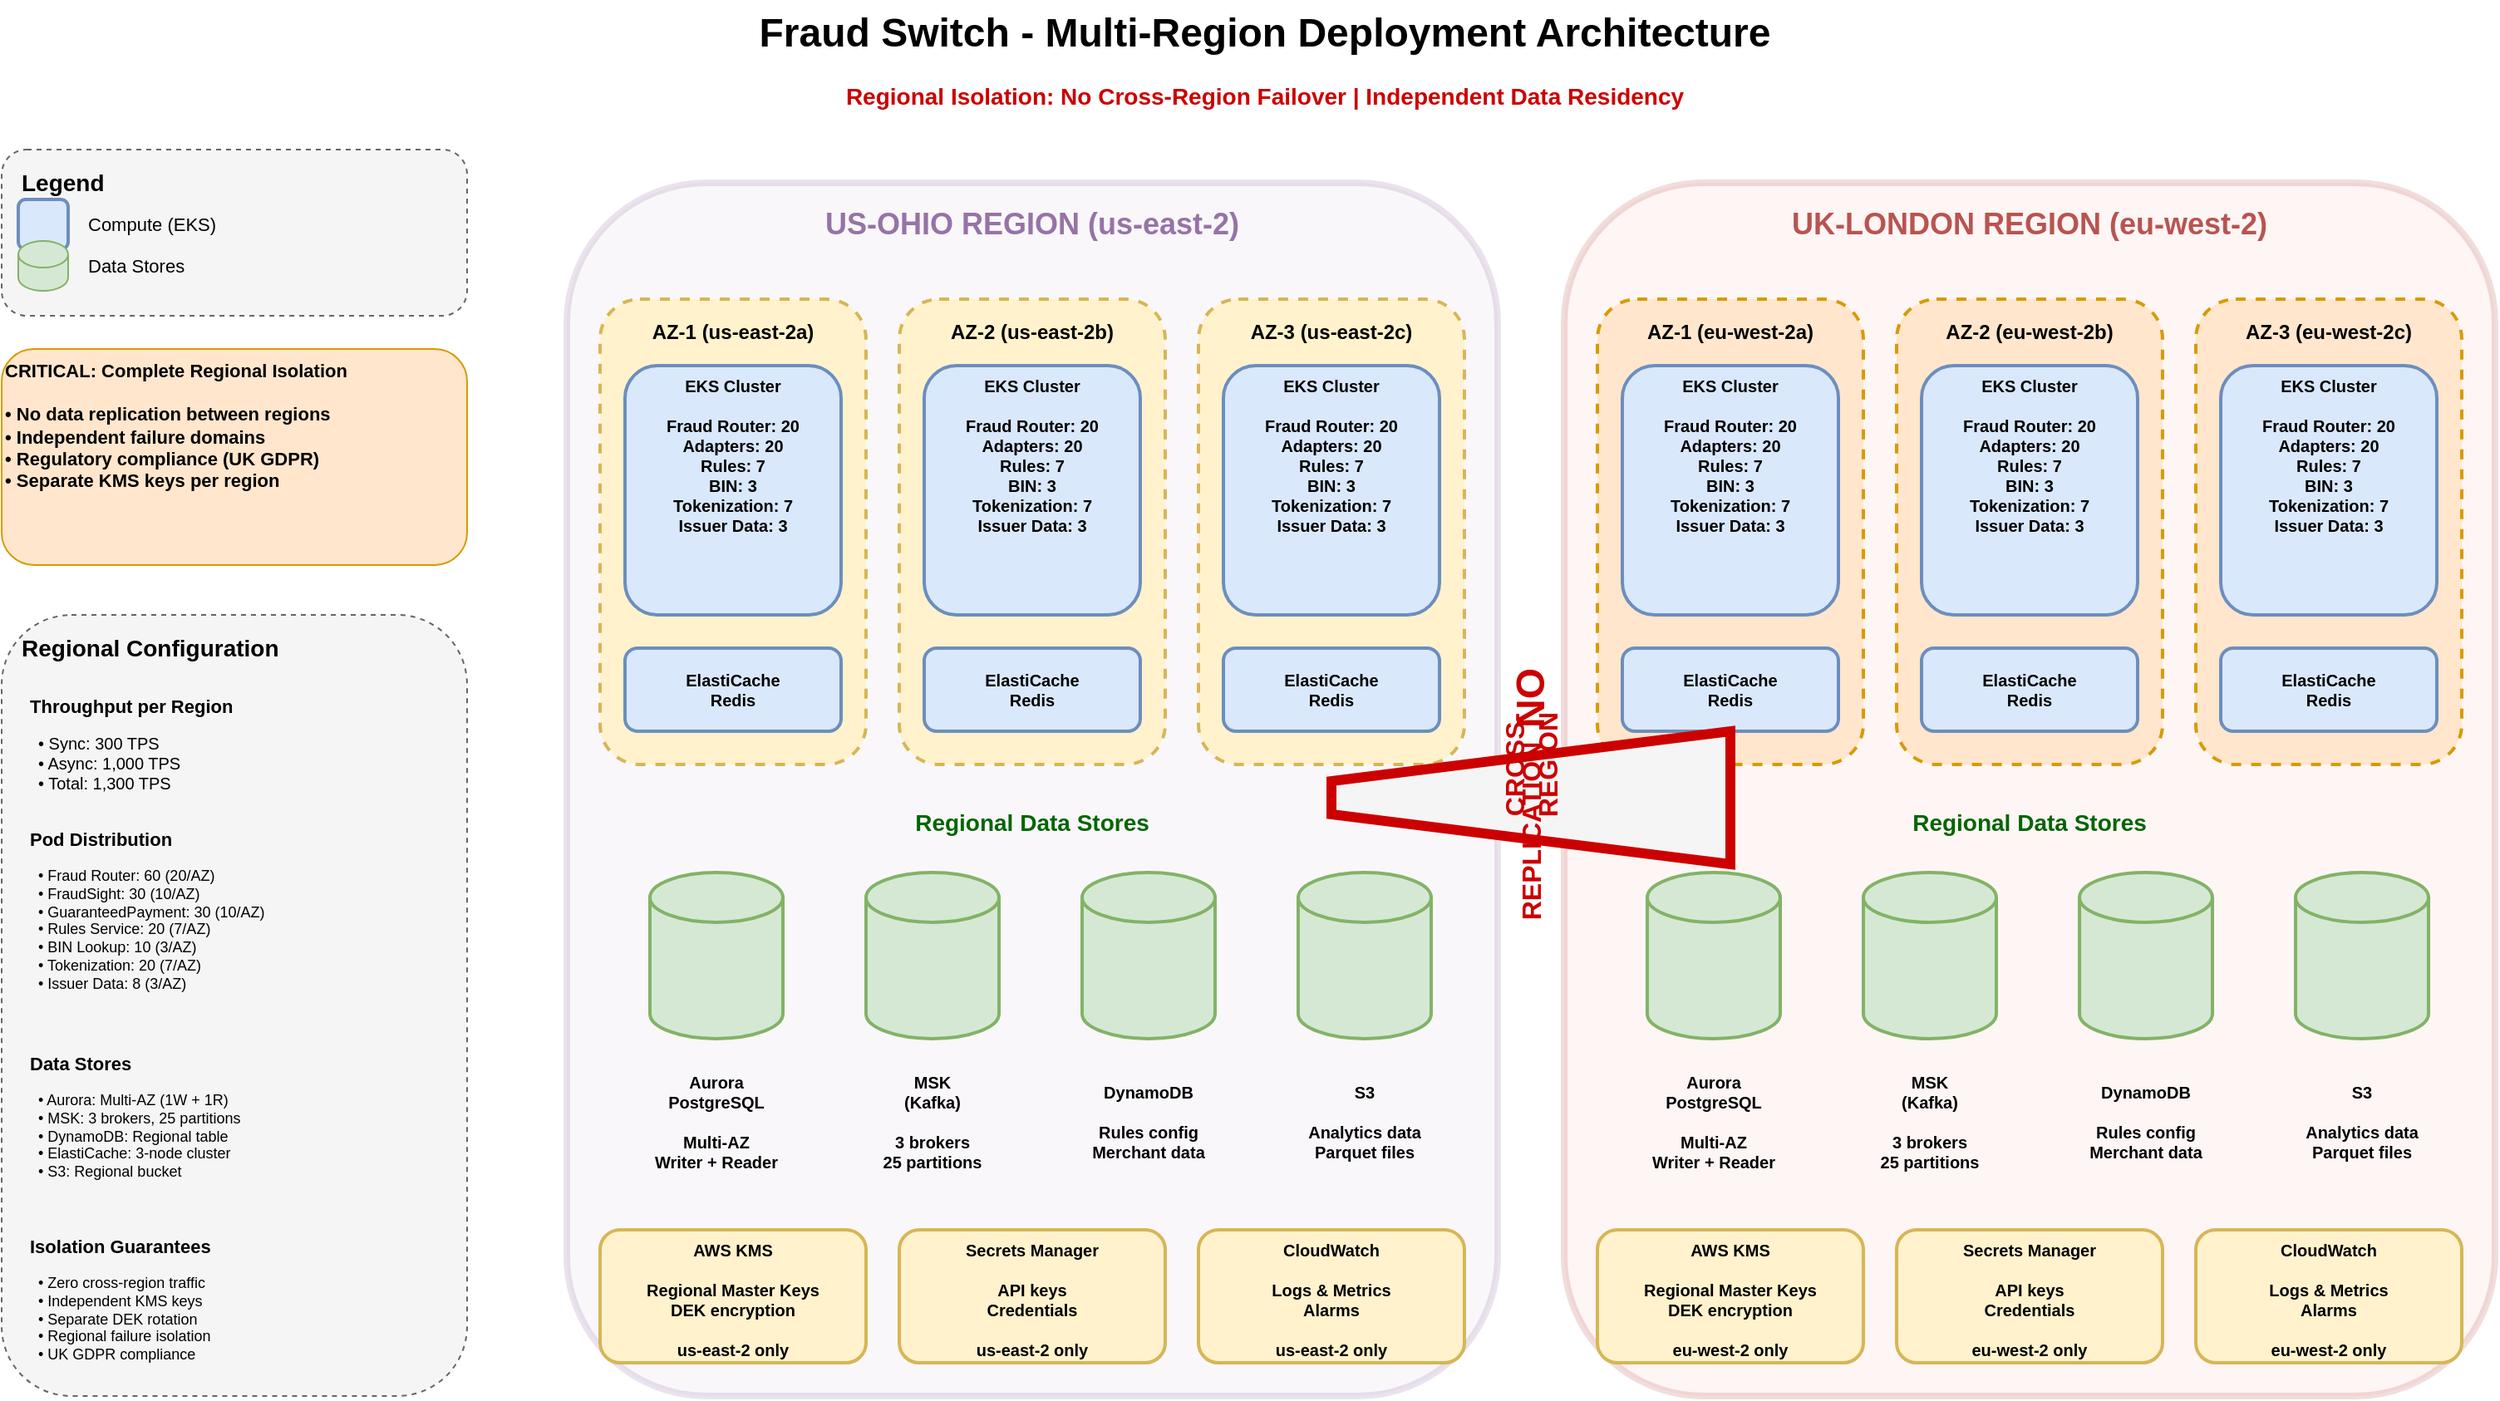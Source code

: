 <mxfile version="22.1.0" type="device">
  <diagram name="Multi-Region Deployment" id="multi-region-deployment">
    <mxGraphModel dx="1600" dy="900" grid="1" gridSize="10" guides="1" tooltips="1" connect="1" arrows="1" fold="1" page="1" pageScale="1" pageWidth="1600" pageHeight="900" math="0" shadow="0">
      <root>
        <mxCell id="0" />
        <mxCell id="1" parent="0" />
        
        <mxCell id="title" value="Fraud Switch - Multi-Region Deployment Architecture" style="text;html=1;strokeColor=none;fillColor=none;align=center;verticalAlign=middle;whiteSpace=wrap;rounded=0;fontSize=24;fontStyle=1" vertex="1" parent="1">
          <mxGeometry x="400" y="20" width="800" height="40" as="geometry" />
        </mxCell>
        
        <mxCell id="subtitle" value="Regional Isolation: No Cross-Region Failover | Independent Data Residency" style="text;html=1;strokeColor=none;fillColor=none;align=center;verticalAlign=middle;whiteSpace=wrap;rounded=0;fontSize=14;fontColor=#CC0000;fontStyle=1" vertex="1" parent="1">
          <mxGeometry x="400" y="65" width="800" height="25" as="geometry" />
        </mxCell>
        
        <mxCell id="legend-box" value="" style="rounded=1;whiteSpace=wrap;html=1;fillColor=#f5f5f5;strokeColor=#666666;dashed=1;" vertex="1" parent="1">
          <mxGeometry x="40" y="110" width="280" height="100" as="geometry" />
        </mxCell>
        <mxCell id="legend-title" value="Legend" style="text;html=1;strokeColor=none;fillColor=none;align=left;verticalAlign=middle;whiteSpace=wrap;rounded=0;fontSize=14;fontStyle=1" vertex="1" parent="1">
          <mxGeometry x="50" y="120" width="100" height="20" as="geometry" />
        </mxCell>
        <mxCell id="legend-compute" value="Compute (EKS)" style="text;html=1;strokeColor=none;fillColor=none;align=left;verticalAlign=middle;whiteSpace=wrap;rounded=0;fontSize=11;" vertex="1" parent="1">
          <mxGeometry x="90" y="145" width="150" height="20" as="geometry" />
        </mxCell>
        <mxCell id="legend-data" value="Data Stores" style="text;html=1;strokeColor=none;fillColor=none;align=left;verticalAlign=middle;whiteSpace=wrap;rounded=0;fontSize=11;" vertex="1" parent="1">
          <mxGeometry x="90" y="170" width="150" height="20" as="geometry" />
        </mxCell>
        <mxCell id="legend-compute-box" value="" style="rounded=1;whiteSpace=wrap;html=1;fillColor=#dae8fc;strokeColor=#6c8ebf;strokeWidth=2;" vertex="1" parent="1">
          <mxGeometry x="50" y="140" width="30" height="30" as="geometry" />
        </mxCell>
        <mxCell id="legend-data-box" value="" style="shape=cylinder3;whiteSpace=wrap;html=1;boundedLbl=1;backgroundOutline=1;size=8;fillColor=#d5e8d4;strokeColor=#82b366;" vertex="1" parent="1">
          <mxGeometry x="50" y="165" width="30" height="30" as="geometry" />
        </mxCell>

        <mxCell id="isolation-note" value="CRITICAL: Complete Regional Isolation&#xa;&#xa;• No data replication between regions&#xa;• Independent failure domains&#xa;• Regulatory compliance (UK GDPR)&#xa;• Separate KMS keys per region" style="text;html=1;strokeColor=#d79b00;fillColor=#ffe6cc;align=left;verticalAlign=top;whiteSpace=wrap;rounded=1;fontSize=11;fontStyle=1" vertex="1" parent="1">
          <mxGeometry x="40" y="230" width="280" height="130" as="geometry" />
        </mxCell>

        <mxCell id="us-region-box" value="" style="rounded=1;whiteSpace=wrap;html=1;fillColor=#e1d5e7;strokeColor=#9673a6;strokeWidth=4;opacity=20;" vertex="1" parent="1">
          <mxGeometry x="380" y="130" width="560" height="730" as="geometry" />
        </mxCell>
        
        <mxCell id="us-region-label" value="US-OHIO REGION (us-east-2)" style="text;html=1;strokeColor=none;fillColor=none;align=center;verticalAlign=middle;whiteSpace=wrap;rounded=0;fontSize=18;fontStyle=1;fontColor=#9673a6;" vertex="1" parent="1">
          <mxGeometry x="490" y="140" width="340" height="30" as="geometry" />
        </mxCell>

        <mxCell id="us-az1-box" value="" style="rounded=1;whiteSpace=wrap;html=1;fillColor=#fff2cc;strokeColor=#d6b656;strokeWidth=2;dashed=1;" vertex="1" parent="1">
          <mxGeometry x="400" y="200" width="160" height="280" as="geometry" />
        </mxCell>
        <mxCell id="us-az1-label" value="AZ-1 (us-east-2a)" style="text;html=1;strokeColor=none;fillColor=none;align=center;verticalAlign=middle;whiteSpace=wrap;rounded=0;fontSize=12;fontStyle=1" vertex="1" parent="1">
          <mxGeometry x="410" y="210" width="140" height="20" as="geometry" />
        </mxCell>

        <mxCell id="us-az2-box" value="" style="rounded=1;whiteSpace=wrap;html=1;fillColor=#fff2cc;strokeColor=#d6b656;strokeWidth=2;dashed=1;" vertex="1" parent="1">
          <mxGeometry x="580" y="200" width="160" height="280" as="geometry" />
        </mxCell>
        <mxCell id="us-az2-label" value="AZ-2 (us-east-2b)" style="text;html=1;strokeColor=none;fillColor=none;align=center;verticalAlign=middle;whiteSpace=wrap;rounded=0;fontSize=12;fontStyle=1" vertex="1" parent="1">
          <mxGeometry x="590" y="210" width="140" height="20" as="geometry" />
        </mxCell>

        <mxCell id="us-az3-box" value="" style="rounded=1;whiteSpace=wrap;html=1;fillColor=#fff2cc;strokeColor=#d6b656;strokeWidth=2;dashed=1;" vertex="1" parent="1">
          <mxGeometry x="760" y="200" width="160" height="280" as="geometry" />
        </mxCell>
        <mxCell id="us-az3-label" value="AZ-3 (us-east-2c)" style="text;html=1;strokeColor=none;fillColor=none;align=center;verticalAlign=middle;whiteSpace=wrap;rounded=0;fontSize=12;fontStyle=1" vertex="1" parent="1">
          <mxGeometry x="770" y="210" width="140" height="20" as="geometry" />
        </mxCell>

        <mxCell id="us-eks-az1" value="EKS Cluster&#xa;&#xa;Fraud Router: 20&#xa;Adapters: 20&#xa;Rules: 7&#xa;BIN: 3&#xa;Tokenization: 7&#xa;Issuer Data: 3" style="rounded=1;whiteSpace=wrap;html=1;fillColor=#dae8fc;strokeColor=#6c8ebf;verticalAlign=top;fontSize=10;fontStyle=1;strokeWidth=2;" vertex="1" parent="1">
          <mxGeometry x="415" y="240" width="130" height="150" as="geometry" />
        </mxCell>

        <mxCell id="us-eks-az2" value="EKS Cluster&#xa;&#xa;Fraud Router: 20&#xa;Adapters: 20&#xa;Rules: 7&#xa;BIN: 3&#xa;Tokenization: 7&#xa;Issuer Data: 3" style="rounded=1;whiteSpace=wrap;html=1;fillColor=#dae8fc;strokeColor=#6c8ebf;verticalAlign=top;fontSize=10;fontStyle=1;strokeWidth=2;" vertex="1" parent="1">
          <mxGeometry x="595" y="240" width="130" height="150" as="geometry" />
        </mxCell>

        <mxCell id="us-eks-az3" value="EKS Cluster&#xa;&#xa;Fraud Router: 20&#xa;Adapters: 20&#xa;Rules: 7&#xa;BIN: 3&#xa;Tokenization: 7&#xa;Issuer Data: 3" style="rounded=1;whiteSpace=wrap;html=1;fillColor=#dae8fc;strokeColor=#6c8ebf;verticalAlign=top;fontSize=10;fontStyle=1;strokeWidth=2;" vertex="1" parent="1">
          <mxGeometry x="775" y="240" width="130" height="150" as="geometry" />
        </mxCell>

        <mxCell id="us-redis-az1" value="ElastiCache&#xa;Redis" style="rounded=1;whiteSpace=wrap;html=1;fillColor=#dae8fc;strokeColor=#6c8ebf;fontSize=10;fontStyle=1;strokeWidth=2;" vertex="1" parent="1">
          <mxGeometry x="415" y="410" width="130" height="50" as="geometry" />
        </mxCell>

        <mxCell id="us-redis-az2" value="ElastiCache&#xa;Redis" style="rounded=1;whiteSpace=wrap;html=1;fillColor=#dae8fc;strokeColor=#6c8ebf;fontSize=10;fontStyle=1;strokeWidth=2;" vertex="1" parent="1">
          <mxGeometry x="595" y="410" width="130" height="50" as="geometry" />
        </mxCell>

        <mxCell id="us-redis-az3" value="ElastiCache&#xa;Redis" style="rounded=1;whiteSpace=wrap;html=1;fillColor=#dae8fc;strokeColor=#6c8ebf;fontSize=10;fontStyle=1;strokeWidth=2;" vertex="1" parent="1">
          <mxGeometry x="775" y="410" width="130" height="50" as="geometry" />
        </mxCell>

        <mxCell id="us-data-layer-label" value="Regional Data Stores" style="text;html=1;strokeColor=none;fillColor=none;align=center;verticalAlign=middle;whiteSpace=wrap;rounded=0;fontSize=14;fontStyle=1;fontColor=#006600;" vertex="1" parent="1">
          <mxGeometry x="520" y="500" width="280" height="30" as="geometry" />
        </mxCell>

        <mxCell id="us-aurora" value="" style="shape=cylinder3;whiteSpace=wrap;html=1;boundedLbl=1;backgroundOutline=1;size=15;fillColor=#d5e8d4;strokeColor=#82b366;strokeWidth=2;" vertex="1" parent="1">
          <mxGeometry x="430" y="545" width="80" height="100" as="geometry" />
        </mxCell>
        <mxCell id="us-aurora-label" value="Aurora&#xa;PostgreSQL&#xa;&#xa;Multi-AZ&#xa;Writer + Reader" style="text;html=1;strokeColor=none;fillColor=none;align=center;verticalAlign=middle;whiteSpace=wrap;rounded=0;fontSize=10;fontStyle=1" vertex="1" parent="1">
          <mxGeometry x="420" y="655" width="100" height="80" as="geometry" />
        </mxCell>

        <mxCell id="us-msk" value="" style="shape=cylinder3;whiteSpace=wrap;html=1;boundedLbl=1;backgroundOutline=1;size=15;fillColor=#d5e8d4;strokeColor=#82b366;strokeWidth=2;" vertex="1" parent="1">
          <mxGeometry x="560" y="545" width="80" height="100" as="geometry" />
        </mxCell>
        <mxCell id="us-msk-label" value="MSK&#xa;(Kafka)&#xa;&#xa;3 brokers&#xa;25 partitions" style="text;html=1;strokeColor=none;fillColor=none;align=center;verticalAlign=middle;whiteSpace=wrap;rounded=0;fontSize=10;fontStyle=1" vertex="1" parent="1">
          <mxGeometry x="550" y="655" width="100" height="80" as="geometry" />
        </mxCell>

        <mxCell id="us-dynamodb" value="" style="shape=cylinder3;whiteSpace=wrap;html=1;boundedLbl=1;backgroundOutline=1;size=15;fillColor=#d5e8d4;strokeColor=#82b366;strokeWidth=2;" vertex="1" parent="1">
          <mxGeometry x="690" y="545" width="80" height="100" as="geometry" />
        </mxCell>
        <mxCell id="us-dynamodb-label" value="DynamoDB&#xa;&#xa;Rules config&#xa;Merchant data" style="text;html=1;strokeColor=none;fillColor=none;align=center;verticalAlign=middle;whiteSpace=wrap;rounded=0;fontSize=10;fontStyle=1" vertex="1" parent="1">
          <mxGeometry x="680" y="655" width="100" height="80" as="geometry" />
        </mxCell>

        <mxCell id="us-s3" value="" style="shape=cylinder3;whiteSpace=wrap;html=1;boundedLbl=1;backgroundOutline=1;size=15;fillColor=#d5e8d4;strokeColor=#82b366;strokeWidth=2;" vertex="1" parent="1">
          <mxGeometry x="820" y="545" width="80" height="100" as="geometry" />
        </mxCell>
        <mxCell id="us-s3-label" value="S3&#xa;&#xa;Analytics data&#xa;Parquet files" style="text;html=1;strokeColor=none;fillColor=none;align=center;verticalAlign=middle;whiteSpace=wrap;rounded=0;fontSize=10;fontStyle=1" vertex="1" parent="1">
          <mxGeometry x="810" y="655" width="100" height="80" as="geometry" />
        </mxCell>

        <mxCell id="us-kms" value="AWS KMS&#xa;&#xa;Regional Master Keys&#xa;DEK encryption&#xa;&#xa;us-east-2 only" style="rounded=1;whiteSpace=wrap;html=1;fillColor=#fff2cc;strokeColor=#d6b656;verticalAlign=top;fontSize=10;fontStyle=1;strokeWidth=2;" vertex="1" parent="1">
          <mxGeometry x="400" y="760" width="160" height="80" as="geometry" />
        </mxCell>

        <mxCell id="us-secrets" value="Secrets Manager&#xa;&#xa;API keys&#xa;Credentials&#xa;&#xa;us-east-2 only" style="rounded=1;whiteSpace=wrap;html=1;fillColor=#fff2cc;strokeColor=#d6b656;verticalAlign=top;fontSize=10;fontStyle=1;strokeWidth=2;" vertex="1" parent="1">
          <mxGeometry x="580" y="760" width="160" height="80" as="geometry" />
        </mxCell>

        <mxCell id="us-cloudwatch" value="CloudWatch&#xa;&#xa;Logs &amp; Metrics&#xa;Alarms&#xa;&#xa;us-east-2 only" style="rounded=1;whiteSpace=wrap;html=1;fillColor=#fff2cc;strokeColor=#d6b656;verticalAlign=top;fontSize=10;fontStyle=1;strokeWidth=2;" vertex="1" parent="1">
          <mxGeometry x="760" y="760" width="160" height="80" as="geometry" />
        </mxCell>

        <mxCell id="uk-region-box" value="" style="rounded=1;whiteSpace=wrap;html=1;fillColor=#f8cecc;strokeColor=#b85450;strokeWidth=4;opacity=20;" vertex="1" parent="1">
          <mxGeometry x="980" y="130" width="560" height="730" as="geometry" />
        </mxCell>
        
        <mxCell id="uk-region-label" value="UK-LONDON REGION (eu-west-2)" style="text;html=1;strokeColor=none;fillColor=none;align=center;verticalAlign=middle;whiteSpace=wrap;rounded=0;fontSize=18;fontStyle=1;fontColor=#b85450;" vertex="1" parent="1">
          <mxGeometry x="1090" y="140" width="340" height="30" as="geometry" />
        </mxCell>

        <mxCell id="uk-az1-box" value="" style="rounded=1;whiteSpace=wrap;html=1;fillColor=#ffe6cc;strokeColor=#d79b00;strokeWidth=2;dashed=1;" vertex="1" parent="1">
          <mxGeometry x="1000" y="200" width="160" height="280" as="geometry" />
        </mxCell>
        <mxCell id="uk-az1-label" value="AZ-1 (eu-west-2a)" style="text;html=1;strokeColor=none;fillColor=none;align=center;verticalAlign=middle;whiteSpace=wrap;rounded=0;fontSize=12;fontStyle=1" vertex="1" parent="1">
          <mxGeometry x="1010" y="210" width="140" height="20" as="geometry" />
        </mxCell>

        <mxCell id="uk-az2-box" value="" style="rounded=1;whiteSpace=wrap;html=1;fillColor=#ffe6cc;strokeColor=#d79b00;strokeWidth=2;dashed=1;" vertex="1" parent="1">
          <mxGeometry x="1180" y="200" width="160" height="280" as="geometry" />
        </mxCell>
        <mxCell id="uk-az2-label" value="AZ-2 (eu-west-2b)" style="text;html=1;strokeColor=none;fillColor=none;align=center;verticalAlign=middle;whiteSpace=wrap;rounded=0;fontSize=12;fontStyle=1" vertex="1" parent="1">
          <mxGeometry x="1190" y="210" width="140" height="20" as="geometry" />
        </mxCell>

        <mxCell id="uk-az3-box" value="" style="rounded=1;whiteSpace=wrap;html=1;fillColor=#ffe6cc;strokeColor=#d79b00;strokeWidth=2;dashed=1;" vertex="1" parent="1">
          <mxGeometry x="1360" y="200" width="160" height="280" as="geometry" />
        </mxCell>
        <mxCell id="uk-az3-label" value="AZ-3 (eu-west-2c)" style="text;html=1;strokeColor=none;fillColor=none;align=center;verticalAlign=middle;whiteSpace=wrap;rounded=0;fontSize=12;fontStyle=1" vertex="1" parent="1">
          <mxGeometry x="1370" y="210" width="140" height="20" as="geometry" />
        </mxCell>

        <mxCell id="uk-eks-az1" value="EKS Cluster&#xa;&#xa;Fraud Router: 20&#xa;Adapters: 20&#xa;Rules: 7&#xa;BIN: 3&#xa;Tokenization: 7&#xa;Issuer Data: 3" style="rounded=1;whiteSpace=wrap;html=1;fillColor=#dae8fc;strokeColor=#6c8ebf;verticalAlign=top;fontSize=10;fontStyle=1;strokeWidth=2;" vertex="1" parent="1">
          <mxGeometry x="1015" y="240" width="130" height="150" as="geometry" />
        </mxCell>

        <mxCell id="uk-eks-az2" value="EKS Cluster&#xa;&#xa;Fraud Router: 20&#xa;Adapters: 20&#xa;Rules: 7&#xa;BIN: 3&#xa;Tokenization: 7&#xa;Issuer Data: 3" style="rounded=1;whiteSpace=wrap;html=1;fillColor=#dae8fc;strokeColor=#6c8ebf;verticalAlign=top;fontSize=10;fontStyle=1;strokeWidth=2;" vertex="1" parent="1">
          <mxGeometry x="1195" y="240" width="130" height="150" as="geometry" />
        </mxCell>

        <mxCell id="uk-eks-az3" value="EKS Cluster&#xa;&#xa;Fraud Router: 20&#xa;Adapters: 20&#xa;Rules: 7&#xa;BIN: 3&#xa;Tokenization: 7&#xa;Issuer Data: 3" style="rounded=1;whiteSpace=wrap;html=1;fillColor=#dae8fc;strokeColor=#6c8ebf;verticalAlign=top;fontSize=10;fontStyle=1;strokeWidth=2;" vertex="1" parent="1">
          <mxGeometry x="1375" y="240" width="130" height="150" as="geometry" />
        </mxCell>

        <mxCell id="uk-redis-az1" value="ElastiCache&#xa;Redis" style="rounded=1;whiteSpace=wrap;html=1;fillColor=#dae8fc;strokeColor=#6c8ebf;fontSize=10;fontStyle=1;strokeWidth=2;" vertex="1" parent="1">
          <mxGeometry x="1015" y="410" width="130" height="50" as="geometry" />
        </mxCell>

        <mxCell id="uk-redis-az2" value="ElastiCache&#xa;Redis" style="rounded=1;whiteSpace=wrap;html=1;fillColor=#dae8fc;strokeColor=#6c8ebf;fontSize=10;fontStyle=1;strokeWidth=2;" vertex="1" parent="1">
          <mxGeometry x="1195" y="410" width="130" height="50" as="geometry" />
        </mxCell>

        <mxCell id="uk-redis-az3" value="ElastiCache&#xa;Redis" style="rounded=1;whiteSpace=wrap;html=1;fillColor=#dae8fc;strokeColor=#6c8ebf;fontSize=10;fontStyle=1;strokeWidth=2;" vertex="1" parent="1">
          <mxGeometry x="1375" y="410" width="130" height="50" as="geometry" />
        </mxCell>

        <mxCell id="uk-data-layer-label" value="Regional Data Stores" style="text;html=1;strokeColor=none;fillColor=none;align=center;verticalAlign=middle;whiteSpace=wrap;rounded=0;fontSize=14;fontStyle=1;fontColor=#006600;" vertex="1" parent="1">
          <mxGeometry x="1120" y="500" width="280" height="30" as="geometry" />
        </mxCell>

        <mxCell id="uk-aurora" value="" style="shape=cylinder3;whiteSpace=wrap;html=1;boundedLbl=1;backgroundOutline=1;size=15;fillColor=#d5e8d4;strokeColor=#82b366;strokeWidth=2;" vertex="1" parent="1">
          <mxGeometry x="1030" y="545" width="80" height="100" as="geometry" />
        </mxCell>
        <mxCell id="uk-aurora-label" value="Aurora&#xa;PostgreSQL&#xa;&#xa;Multi-AZ&#xa;Writer + Reader" style="text;html=1;strokeColor=none;fillColor=none;align=center;verticalAlign=middle;whiteSpace=wrap;rounded=0;fontSize=10;fontStyle=1" vertex="1" parent="1">
          <mxGeometry x="1020" y="655" width="100" height="80" as="geometry" />
        </mxCell>

        <mxCell id="uk-msk" value="" style="shape=cylinder3;whiteSpace=wrap;html=1;boundedLbl=1;backgroundOutline=1;size=15;fillColor=#d5e8d4;strokeColor=#82b366;strokeWidth=2;" vertex="1" parent="1">
          <mxGeometry x="1160" y="545" width="80" height="100" as="geometry" />
        </mxCell>
        <mxCell id="uk-msk-label" value="MSK&#xa;(Kafka)&#xa;&#xa;3 brokers&#xa;25 partitions" style="text;html=1;strokeColor=none;fillColor=none;align=center;verticalAlign=middle;whiteSpace=wrap;rounded=0;fontSize=10;fontStyle=1" vertex="1" parent="1">
          <mxGeometry x="1150" y="655" width="100" height="80" as="geometry" />
        </mxCell>

        <mxCell id="uk-dynamodb" value="" style="shape=cylinder3;whiteSpace=wrap;html=1;boundedLbl=1;backgroundOutline=1;size=15;fillColor=#d5e8d4;strokeColor=#82b366;strokeWidth=2;" vertex="1" parent="1">
          <mxGeometry x="1290" y="545" width="80" height="100" as="geometry" />
        </mxCell>
        <mxCell id="uk-dynamodb-label" value="DynamoDB&#xa;&#xa;Rules config&#xa;Merchant data" style="text;html=1;strokeColor=none;fillColor=none;align=center;verticalAlign=middle;whiteSpace=wrap;rounded=0;fontSize=10;fontStyle=1" vertex="1" parent="1">
          <mxGeometry x="1280" y="655" width="100" height="80" as="geometry" />
        </mxCell>

        <mxCell id="uk-s3" value="" style="shape=cylinder3;whiteSpace=wrap;html=1;boundedLbl=1;backgroundOutline=1;size=15;fillColor=#d5e8d4;strokeColor=#82b366;strokeWidth=2;" vertex="1" parent="1">
          <mxGeometry x="1420" y="545" width="80" height="100" as="geometry" />
        </mxCell>
        <mxCell id="uk-s3-label" value="S3&#xa;&#xa;Analytics data&#xa;Parquet files" style="text;html=1;strokeColor=none;fillColor=none;align=center;verticalAlign=middle;whiteSpace=wrap;rounded=0;fontSize=10;fontStyle=1" vertex="1" parent="1">
          <mxGeometry x="1410" y="655" width="100" height="80" as="geometry" />
        </mxCell>

        <mxCell id="uk-kms" value="AWS KMS&#xa;&#xa;Regional Master Keys&#xa;DEK encryption&#xa;&#xa;eu-west-2 only" style="rounded=1;whiteSpace=wrap;html=1;fillColor=#fff2cc;strokeColor=#d6b656;verticalAlign=top;fontSize=10;fontStyle=1;strokeWidth=2;" vertex="1" parent="1">
          <mxGeometry x="1000" y="760" width="160" height="80" as="geometry" />
        </mxCell>

        <mxCell id="uk-secrets" value="Secrets Manager&#xa;&#xa;API keys&#xa;Credentials&#xa;&#xa;eu-west-2 only" style="rounded=1;whiteSpace=wrap;html=1;fillColor=#fff2cc;strokeColor=#d6b656;verticalAlign=top;fontSize=10;fontStyle=1;strokeWidth=2;" vertex="1" parent="1">
          <mxGeometry x="1180" y="760" width="160" height="80" as="geometry" />
        </mxCell>

        <mxCell id="uk-cloudwatch" value="CloudWatch&#xa;&#xa;Logs &amp; Metrics&#xa;Alarms&#xa;&#xa;eu-west-2 only" style="rounded=1;whiteSpace=wrap;html=1;fillColor=#fff2cc;strokeColor=#d6b656;verticalAlign=top;fontSize=10;fontStyle=1;strokeWidth=2;" vertex="1" parent="1">
          <mxGeometry x="1360" y="760" width="160" height="80" as="geometry" />
        </mxCell>

        <mxCell id="no-replication-barrier" value="" style="shape=trapezoid;perimeter=trapezoidPerimeter;whiteSpace=wrap;html=1;fixedSize=1;fillColor=#f5f5f5;strokeColor=#CC0000;strokeWidth=6;rotation=-90;size=30;" vertex="1" parent="1">
          <mxGeometry x="920" y="380" width="80" height="240" as="geometry" />
        </mxCell>

        <mxCell id="no-replication-label1" value="NO" style="text;html=1;strokeColor=none;fillColor=none;align=center;verticalAlign=middle;whiteSpace=wrap;rounded=0;fontSize=24;fontStyle=1;fontColor=#CC0000;rotation=-90;" vertex="1" parent="1">
          <mxGeometry x="925" y="420" width="70" height="40" as="geometry" />
        </mxCell>

        <mxCell id="no-replication-label2" value="CROSS-REGION" style="text;html=1;strokeColor=none;fillColor=none;align=center;verticalAlign=middle;whiteSpace=wrap;rounded=0;fontSize=16;fontStyle=1;fontColor=#CC0000;rotation=-90;" vertex="1" parent="1">
          <mxGeometry x="925" y="460" width="70" height="40" as="geometry" />
        </mxCell>

        <mxCell id="no-replication-label3" value="REPLICATION" style="text;html=1;strokeColor=none;fillColor=none;align=center;verticalAlign=middle;whiteSpace=wrap;rounded=0;fontSize=16;fontStyle=1;fontColor=#CC0000;rotation=-90;" vertex="1" parent="1">
          <mxGeometry x="925" y="500" width="70" height="40" as="geometry" />
        </mxCell>

        <mxCell id="comparison-box" value="" style="rounded=1;whiteSpace=wrap;html=1;fillColor=#f5f5f5;strokeColor=#666666;dashed=1;" vertex="1" parent="1">
          <mxGeometry x="40" y="390" width="280" height="470" as="geometry" />
        </mxCell>
        <mxCell id="comparison-title" value="Regional Configuration" style="text;html=1;strokeColor=none;fillColor=none;align=left;verticalAlign=middle;whiteSpace=wrap;rounded=0;fontSize=14;fontStyle=1" vertex="1" parent="1">
          <mxGeometry x="50" y="400" width="200" height="20" as="geometry" />
        </mxCell>
        
        <mxCell id="comp-throughput" value="Throughput per Region" style="text;html=1;strokeColor=none;fillColor=none;align=left;verticalAlign=middle;whiteSpace=wrap;rounded=0;fontSize=11;fontStyle=1" vertex="1" parent="1">
          <mxGeometry x="55" y="435" width="200" height="20" as="geometry" />
        </mxCell>
        <mxCell id="comp-throughput-val" value="• Sync: 300 TPS&#xa;• Async: 1,000 TPS&#xa;• Total: 1,300 TPS" style="text;html=1;strokeColor=none;fillColor=none;align=left;verticalAlign=top;whiteSpace=wrap;rounded=0;fontSize=10;" vertex="1" parent="1">
          <mxGeometry x="60" y="455" width="200" height="50" as="geometry" />
        </mxCell>

        <mxCell id="comp-pods" value="Pod Distribution" style="text;html=1;strokeColor=none;fillColor=none;align=left;verticalAlign=middle;whiteSpace=wrap;rounded=0;fontSize=11;fontStyle=1" vertex="1" parent="1">
          <mxGeometry x="55" y="515" width="200" height="20" as="geometry" />
        </mxCell>
        <mxCell id="comp-pods-val" value="• Fraud Router: 60 (20/AZ)&#xa;• FraudSight: 30 (10/AZ)&#xa;• GuaranteedPayment: 30 (10/AZ)&#xa;• Rules Service: 20 (7/AZ)&#xa;• BIN Lookup: 10 (3/AZ)&#xa;• Tokenization: 20 (7/AZ)&#xa;• Issuer Data: 8 (3/AZ)" style="text;html=1;strokeColor=none;fillColor=none;align=left;verticalAlign=top;whiteSpace=wrap;rounded=0;fontSize=9;" vertex="1" parent="1">
          <mxGeometry x="60" y="535" width="200" height="105" as="geometry" />
        </mxCell>

        <mxCell id="comp-data" value="Data Stores" style="text;html=1;strokeColor=none;fillColor=none;align=left;verticalAlign=middle;whiteSpace=wrap;rounded=0;fontSize=11;fontStyle=1" vertex="1" parent="1">
          <mxGeometry x="55" y="650" width="200" height="20" as="geometry" />
        </mxCell>
        <mxCell id="comp-data-val" value="• Aurora: Multi-AZ (1W + 1R)&#xa;• MSK: 3 brokers, 25 partitions&#xa;• DynamoDB: Regional table&#xa;• ElastiCache: 3-node cluster&#xa;• S3: Regional bucket" style="text;html=1;strokeColor=none;fillColor=none;align=left;verticalAlign=top;whiteSpace=wrap;rounded=0;fontSize=9;" vertex="1" parent="1">
          <mxGeometry x="60" y="670" width="200" height="80" as="geometry" />
        </mxCell>

        <mxCell id="comp-isolation" value="Isolation Guarantees" style="text;html=1;strokeColor=none;fillColor=none;align=left;verticalAlign=middle;whiteSpace=wrap;rounded=0;fontSize=11;fontStyle=1" vertex="1" parent="1">
          <mxGeometry x="55" y="760" width="200" height="20" as="geometry" />
        </mxCell>
        <mxCell id="comp-isolation-val" value="• Zero cross-region traffic&#xa;• Independent KMS keys&#xa;• Separate DEK rotation&#xa;• Regional failure isolation&#xa;• UK GDPR compliance" style="text;html=1;strokeColor=none;fillColor=none;align=left;verticalAlign=top;whiteSpace=wrap;rounded=0;fontSize=9;" vertex="1" parent="1">
          <mxGeometry x="60" y="780" width="200" height="70" as="geometry" />
        </mxCell>

      </root>
    </mxGraphModel>
  </diagram>
</mxfile>
